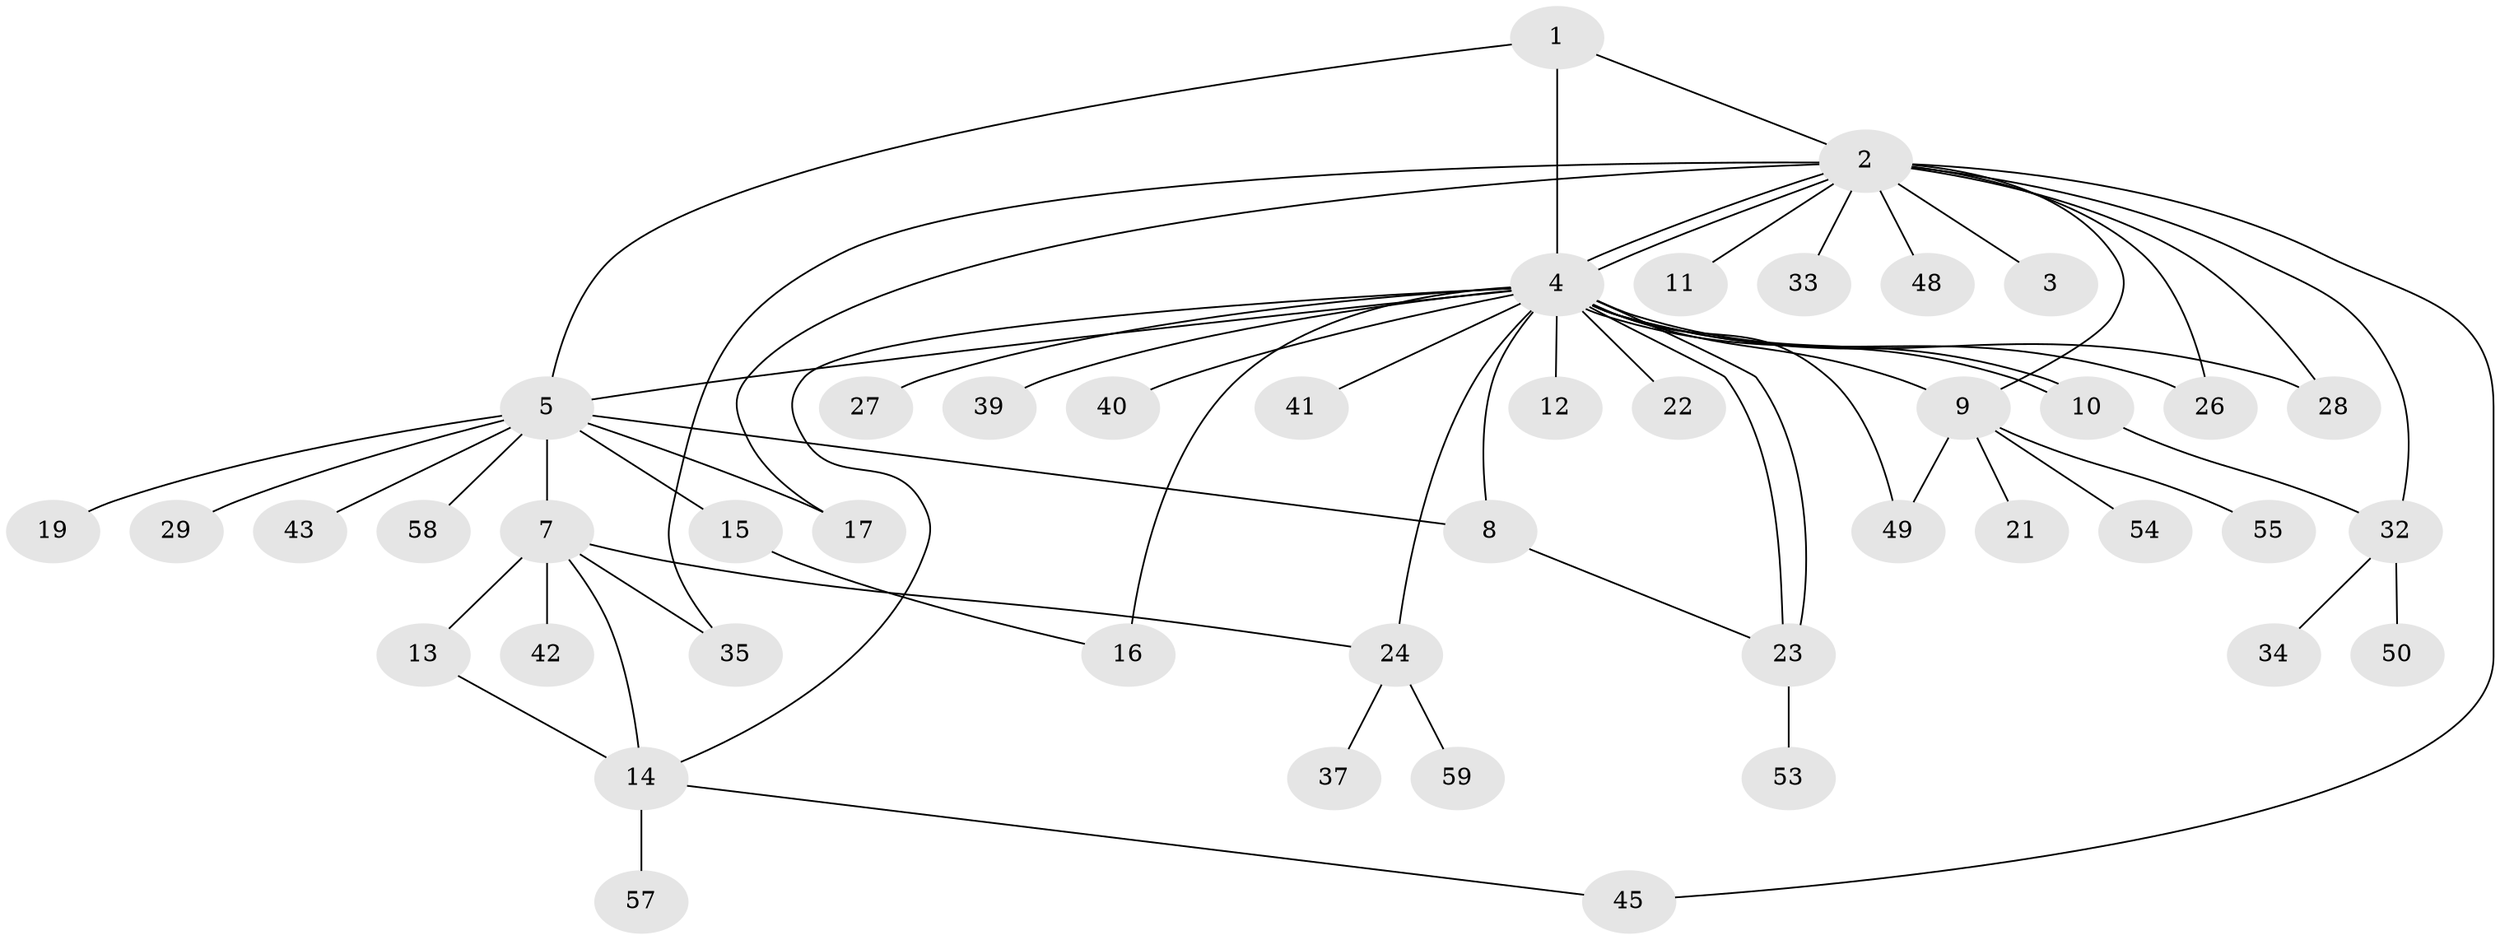 // Generated by graph-tools (version 1.1) at 2025/23/03/03/25 07:23:51]
// undirected, 45 vertices, 63 edges
graph export_dot {
graph [start="1"]
  node [color=gray90,style=filled];
  1;
  2 [super="+38"];
  3;
  4 [super="+6"];
  5 [super="+18"];
  7 [super="+25"];
  8 [super="+52"];
  9 [super="+20"];
  10;
  11 [super="+51"];
  12;
  13 [super="+47"];
  14 [super="+44"];
  15;
  16 [super="+56"];
  17;
  19;
  21;
  22;
  23 [super="+36"];
  24 [super="+30"];
  26;
  27 [super="+31"];
  28;
  29;
  32 [super="+46"];
  33;
  34;
  35;
  37;
  39;
  40;
  41;
  42;
  43;
  45;
  48;
  49;
  50;
  53;
  54;
  55;
  57;
  58;
  59;
  1 -- 2;
  1 -- 5;
  1 -- 4;
  2 -- 3;
  2 -- 4 [weight=2];
  2 -- 4;
  2 -- 9;
  2 -- 11;
  2 -- 17;
  2 -- 26;
  2 -- 28 [weight=2];
  2 -- 32;
  2 -- 33;
  2 -- 35;
  2 -- 45;
  2 -- 48;
  4 -- 5;
  4 -- 10;
  4 -- 10;
  4 -- 12;
  4 -- 16;
  4 -- 22;
  4 -- 23 [weight=2];
  4 -- 23;
  4 -- 26;
  4 -- 27;
  4 -- 28;
  4 -- 40;
  4 -- 41;
  4 -- 49;
  4 -- 39;
  4 -- 9 [weight=2];
  4 -- 24 [weight=2];
  4 -- 14;
  4 -- 8;
  5 -- 7;
  5 -- 8;
  5 -- 15;
  5 -- 17 [weight=2];
  5 -- 19;
  5 -- 29;
  5 -- 43;
  5 -- 58;
  7 -- 13;
  7 -- 35;
  7 -- 42;
  7 -- 14;
  7 -- 24;
  8 -- 23;
  9 -- 49;
  9 -- 21;
  9 -- 54;
  9 -- 55;
  10 -- 32;
  13 -- 14 [weight=2];
  14 -- 45;
  14 -- 57;
  15 -- 16;
  23 -- 53;
  24 -- 37;
  24 -- 59;
  32 -- 34;
  32 -- 50;
}
